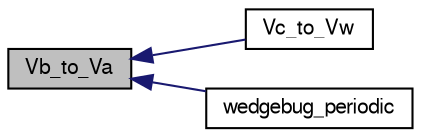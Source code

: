 digraph "Vb_to_Va"
{
  edge [fontname="FreeSans",fontsize="10",labelfontname="FreeSans",labelfontsize="10"];
  node [fontname="FreeSans",fontsize="10",shape=record];
  rankdir="LR";
  Node1 [label="Vb_to_Va",height=0.2,width=0.4,color="black", fillcolor="grey75", style="filled", fontcolor="black"];
  Node1 -> Node2 [dir="back",color="midnightblue",fontsize="10",style="solid",fontname="FreeSans"];
  Node2 [label="Vc_to_Vw",height=0.2,width=0.4,color="black", fillcolor="white", style="filled",URL="$wedgebug_8c.html#af98fa76e8b4be6f4e61554804af3d5a6"];
  Node1 -> Node3 [dir="back",color="midnightblue",fontsize="10",style="solid",fontname="FreeSans"];
  Node3 [label="wedgebug_periodic",height=0.2,width=0.4,color="black", fillcolor="white", style="filled",URL="$wedgebug_8h.html#ae7b75121d704ad8c922be906a906495f"];
}
